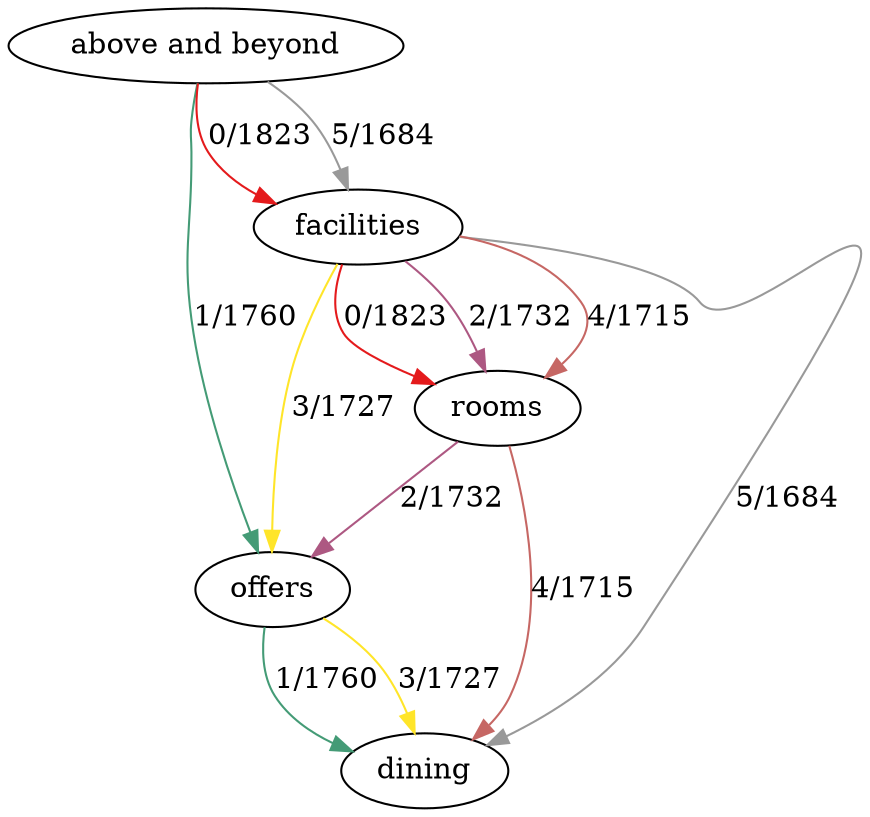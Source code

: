 digraph "" {
layout="dot";
dining;
"above and beyond";
offers;
rooms;
facilities;
"above and beyond" -> facilities  [color="#e41a1c", key=0, label="0/1823", weight=1823];
"above and beyond" -> facilities  [color="#999999", key=1, label="5/1684", weight=1684];
"above and beyond" -> offers  [color="#449b76", key=0, label="1/1760", weight=1760];
offers -> dining  [color="#449b76", key=0, label="1/1760", weight=1760];
offers -> dining  [color="#ffe529", key=1, label="3/1727", weight=1727];
rooms -> dining  [color="#c66764", key=0, label="4/1715", weight=1715];
rooms -> offers  [color="#ad5882", key=0, label="2/1732", weight=1732];
facilities -> dining  [color="#999999", key=0, label="5/1684", weight=1684];
facilities -> offers  [color="#ffe529", key=0, label="3/1727", weight=1727];
facilities -> rooms  [color="#e41a1c", key=0, label="0/1823", weight=1823];
facilities -> rooms  [color="#ad5882", key=1, label="2/1732", weight=1732];
facilities -> rooms  [color="#c66764", key=2, label="4/1715", weight=1715];
}